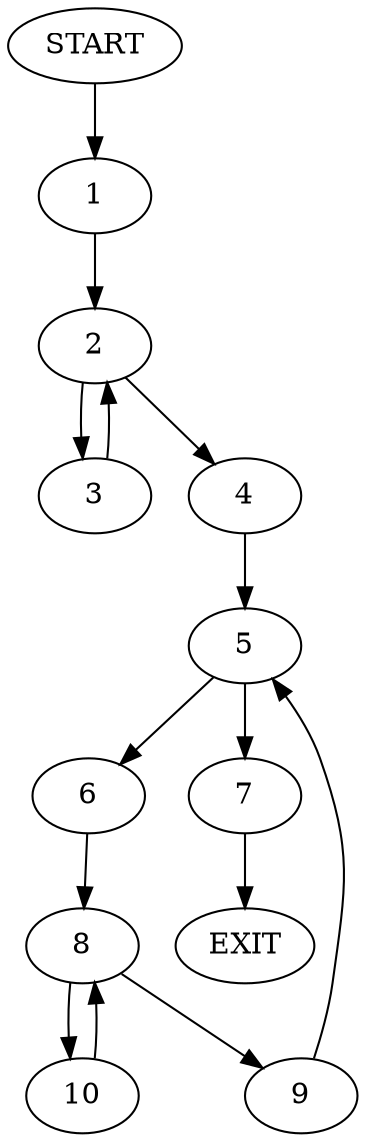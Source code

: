 digraph {
0 [label="START"]
11 [label="EXIT"]
0 -> 1
1 -> 2
2 -> 3
2 -> 4
3 -> 2
4 -> 5
5 -> 6
5 -> 7
6 -> 8
7 -> 11
8 -> 9
8 -> 10
9 -> 5
10 -> 8
}
